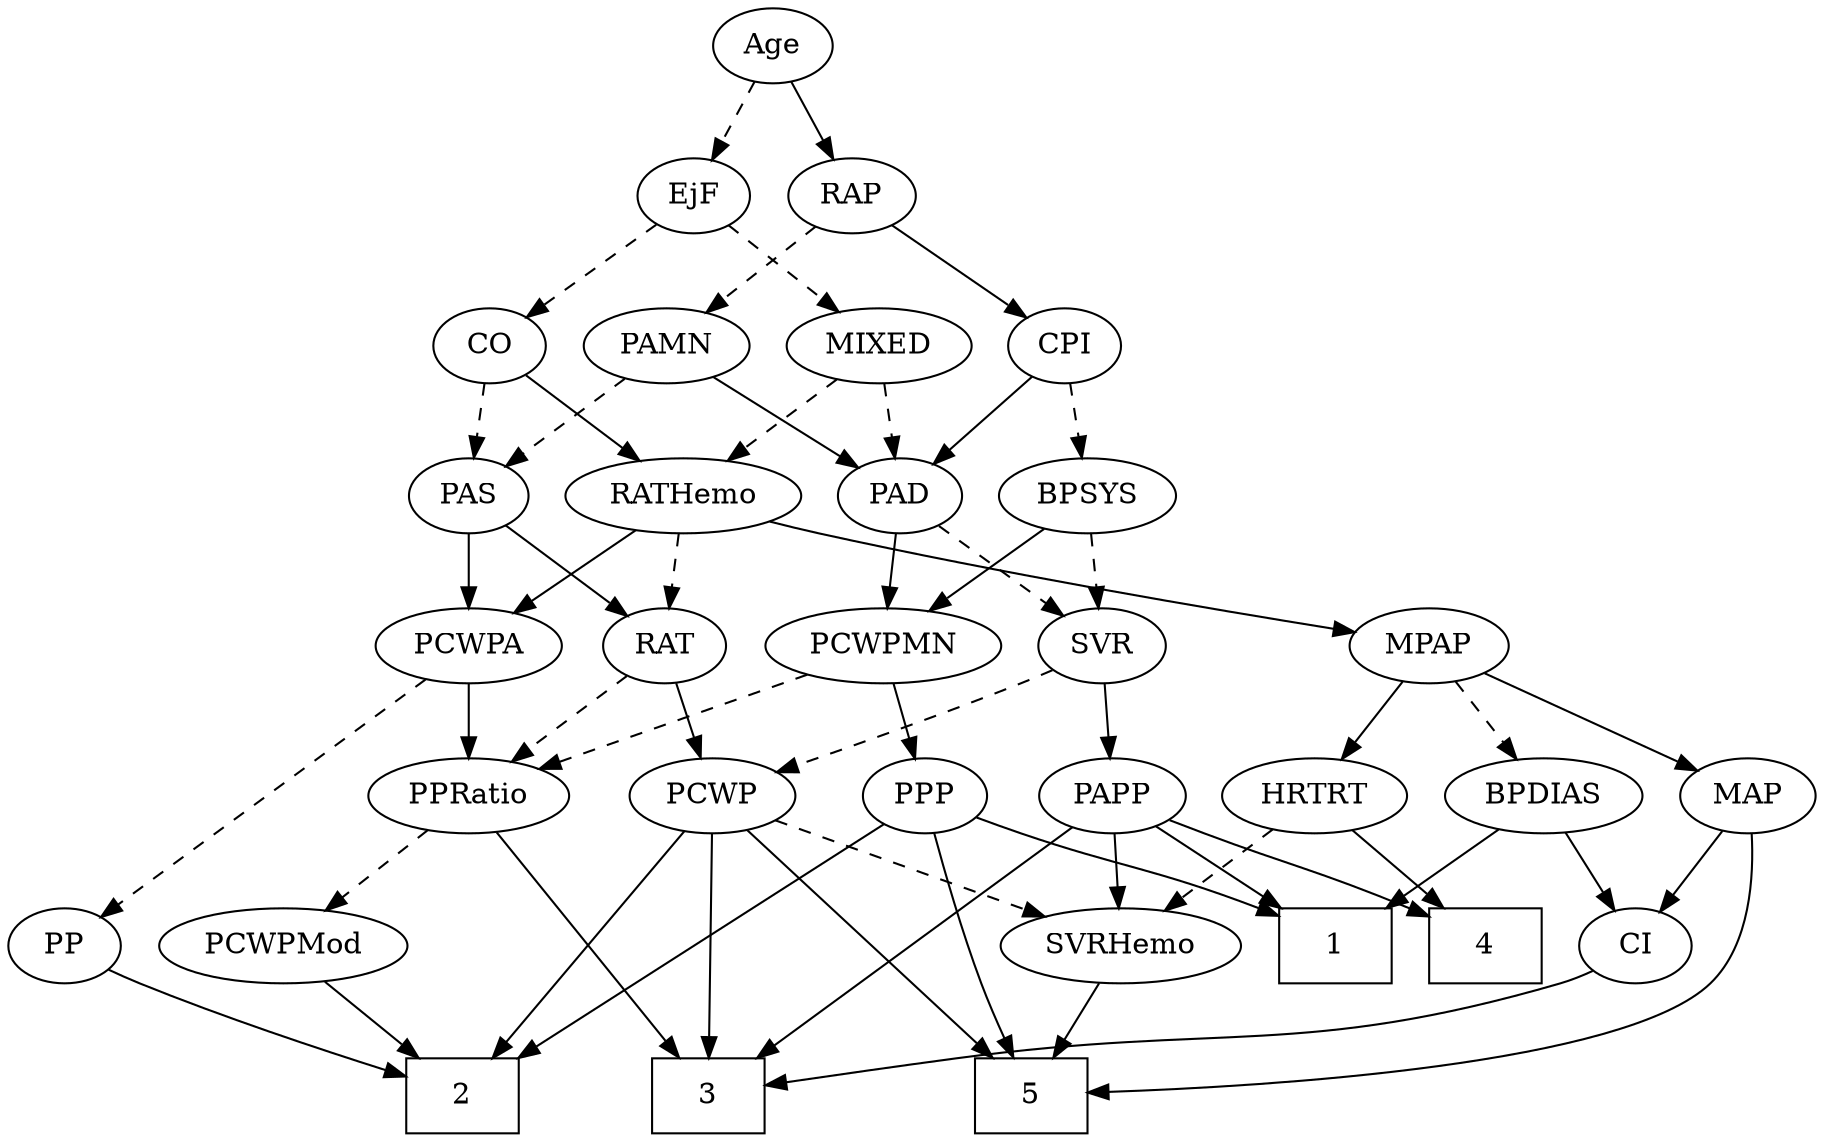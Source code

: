 strict digraph {
	graph [bb="0,0,838.55,540"];
	node [label="\N"];
	1	[height=0.5,
		pos="639,90",
		shape=box,
		width=0.75];
	2	[height=0.5,
		pos="164,18",
		shape=box,
		width=0.75];
	3	[height=0.5,
		pos="337,18",
		shape=box,
		width=0.75];
	4	[height=0.5,
		pos="567,90",
		shape=box,
		width=0.75];
	5	[height=0.5,
		pos="583,18",
		shape=box,
		width=0.75];
	Age	[height=0.5,
		pos="412,522",
		width=0.75];
	EjF	[height=0.5,
		pos="376,450",
		width=0.75];
	Age -> EjF	[pos="e,384.3,467.15 403.65,504.76 399.29,496.28 393.85,485.71 388.96,476.2",
		style=dashed];
	RAP	[height=0.5,
		pos="449,450",
		width=0.77632];
	Age -> RAP	[pos="e,440.46,467.15 420.58,504.76 425.06,496.28 430.65,485.71 435.68,476.2",
		style=solid];
	MIXED	[height=0.5,
		pos="460,378",
		width=1.1193];
	EjF -> MIXED	[pos="e,441.81,394.16 392.2,435.5 404.07,425.61 420.44,411.96 434.12,400.56",
		style=dashed];
	CO	[height=0.5,
		pos="284,378",
		width=0.75];
	EjF -> CO	[pos="e,301.23,392.11 358.7,435.83 344.82,425.27 325.14,410.3 309.46,398.37",
		style=dashed];
	PAMN	[height=0.5,
		pos="365,378",
		width=1.011];
	RAP -> PAMN	[pos="e,382.72,393.77 432.4,435.17 420.53,425.27 404.3,411.75 390.75,400.46",
		style=dashed];
	CPI	[height=0.5,
		pos="545,378",
		width=0.75];
	RAP -> CPI	[pos="e,527.35,391.87 467.06,435.83 481.76,425.11 502.72,409.83 519.2,397.82",
		style=solid];
	PAD	[height=0.5,
		pos="468,306",
		width=0.79437];
	MIXED -> PAD	[pos="e,466.05,324.1 461.98,359.7 462.86,351.98 463.92,342.71 464.9,334.11",
		style=dashed];
	RATHemo	[height=0.5,
		pos="372,306",
		width=1.3721];
	MIXED -> RATHemo	[pos="e,391.67,322.64 440.91,361.81 428.85,352.22 413.07,339.67 399.66,329",
		style=dashed];
	MPAP	[height=0.5,
		pos="686,234",
		width=0.97491];
	BPDIAS	[height=0.5,
		pos="717,162",
		width=1.1735];
	MPAP -> BPDIAS	[pos="e,709.56,179.79 693.5,216.05 697.08,207.97 701.45,198.12 705.44,189.11",
		style=dashed];
	MAP	[height=0.5,
		pos="808,162",
		width=0.84854];
	MPAP -> MAP	[pos="e,786.69,175.23 708.66,220 728.2,208.79 756.56,192.52 777.98,180.23",
		style=solid];
	HRTRT	[height=0.5,
		pos="545,162",
		width=1.1013];
	MPAP -> HRTRT	[pos="e,570.83,175.82 661.76,220.97 639.18,209.76 605.26,192.92 579.79,180.27",
		style=solid];
	BPSYS	[height=0.5,
		pos="552,306",
		width=1.0471];
	SVR	[height=0.5,
		pos="456,234",
		width=0.77632];
	BPSYS -> SVR	[pos="e,473.92,248.07 532.11,290.5 517.65,279.95 497.94,265.58 482.2,254.1",
		style=dashed];
	PCWPMN	[height=0.5,
		pos="552,234",
		width=1.3902];
	BPSYS -> PCWPMN	[pos="e,552,252.1 552,287.7 552,279.98 552,270.71 552,262.11",
		style=solid];
	PAD -> SVR	[pos="e,458.96,252.28 465.1,288.05 463.77,280.35 462.18,271.03 460.69,262.36",
		style=dashed];
	PAD -> PCWPMN	[pos="e,533.09,250.76 484.6,291.17 496.16,281.54 511.83,268.47 525.16,257.37",
		style=solid];
	PAS	[height=0.5,
		pos="278,306",
		width=0.75];
	CO -> PAS	[pos="e,279.47,324.1 282.52,359.7 281.86,351.98 281.06,342.71 280.32,334.11",
		style=dashed];
	CO -> RATHemo	[pos="e,352.32,322.65 300.97,363.5 313.24,353.74 330.1,340.33 344.31,329.02",
		style=solid];
	RAT	[height=0.5,
		pos="368,234",
		width=0.75827];
	PAS -> RAT	[pos="e,350.84,248.35 294.93,291.83 308.42,281.34 327.51,266.49 342.8,254.6",
		style=solid];
	PCWPA	[height=0.5,
		pos="278,234",
		width=1.1555];
	PAS -> PCWPA	[pos="e,278,252.1 278,287.7 278,279.98 278,270.71 278,262.11",
		style=solid];
	PAMN -> PAD	[pos="e,449.27,319.73 385.84,362.83 401.66,352.08 423.55,337.21 440.75,325.52",
		style=solid];
	PAMN -> PAS	[pos="e,294.66,320.4 346.55,362.15 333.71,351.82 316.45,337.93 302.46,326.68",
		style=dashed];
	RATHemo -> MPAP	[pos="e,654.66,242.3 408.38,293.8 415.51,291.76 422.97,289.73 430,288 509.66,268.45 530.78,269.07 611,252 622,249.66 633.88,247.02 644.87,\
244.53",
		style=solid];
	RATHemo -> RAT	[pos="e,368.98,252.1 371.01,287.7 370.57,279.98 370.04,270.71 369.55,262.11",
		style=dashed];
	RATHemo -> PCWPA	[pos="e,298.16,250.01 351.14,289.46 337.94,279.63 320.7,266.8 306.27,256.06",
		style=solid];
	CPI -> BPSYS	[pos="e,550.29,324.1 546.73,359.7 547.5,351.98 548.43,342.71 549.29,334.11",
		style=dashed];
	CPI -> PAD	[pos="e,483.56,321.14 529.42,362.83 518.46,352.87 503.61,339.37 491.25,328.14",
		style=solid];
	PPRatio	[height=0.5,
		pos="278,162",
		width=1.1013];
	RAT -> PPRatio	[pos="e,297.03,177.8 351.07,219.83 338.1,209.74 319.94,195.62 304.97,183.98",
		style=dashed];
	PCWP	[height=0.5,
		pos="371,162",
		width=0.97491];
	RAT -> PCWP	[pos="e,370.27,180.1 368.74,215.7 369.07,207.98 369.47,198.71 369.84,190.11",
		style=solid];
	SVR -> PCWP	[pos="e,388.93,177.77 439.21,219.17 427.07,209.18 410.46,195.5 396.67,184.14",
		style=dashed];
	PAPP	[height=0.5,
		pos="456,162",
		width=0.88464];
	SVR -> PAPP	[pos="e,456,180.1 456,215.7 456,207.98 456,198.71 456,190.11",
		style=solid];
	PCWPMod	[height=0.5,
		pos="124,90",
		width=1.4443];
	PCWPMod -> 2	[pos="e,154.13,36.275 133.68,72.055 138.28,64.007 143.88,54.205 149.01,45.226",
		style=solid];
	PP	[height=0.5,
		pos="27,90",
		width=0.75];
	PCWPA -> PP	[pos="e,47.002,102.32 253.48,219.13 206.89,192.77 105.81,135.58 55.971,107.39",
		style=dashed];
	PCWPA -> PPRatio	[pos="e,278,180.1 278,215.7 278,207.98 278,198.71 278,190.11",
		style=solid];
	PPP	[height=0.5,
		pos="630,162",
		width=0.75];
	PCWPMN -> PPP	[pos="e,614.48,176.93 569.7,217.12 580.66,207.28 594.85,194.55 606.71,183.9",
		style=solid];
	PCWPMN -> PPRatio	[pos="e,307.88,174.01 514.65,221.83 507.49,219.8 500.03,217.77 493,216 419.8,197.54 399.68,200.41 327,180 323.88,179.12 320.67,178.16 \
317.45,177.14",
		style=dashed];
	SVRHemo	[height=0.5,
		pos="472,90",
		width=1.3902];
	SVRHemo -> 5	[pos="e,555.71,36.209 495.81,73.983 510.78,64.541 530.38,52.182 547.21,41.573",
		style=solid];
	BPDIAS -> 1	[pos="e,658.18,108.21 699.69,145.46 689.7,136.5 676.92,125.03 665.67,114.93",
		style=solid];
	CI	[height=0.5,
		pos="749,90",
		width=0.75];
	BPDIAS -> CI	[pos="e,741.55,107.31 724.75,144.05 728.54,135.77 733.17,125.62 737.38,116.42",
		style=solid];
	MAP -> 5	[pos="e,610.07,18.004 808.43,143.77 807.96,123.77 804.04,91.106 785,72 741.17,28.01 665.57,19.158 620.33,18.118",
		style=solid];
	MAP -> CI	[pos="e,761.65,106.01 794.91,145.46 787.08,136.18 777.01,124.23 768.29,113.88",
		style=solid];
	PP -> 2	[pos="e,136.85,32.873 47.807,78.369 69.007,67.536 102.31,50.522 127.83,37.48",
		style=solid];
	PPP -> 1	[pos="e,636.78,108.28 632.18,144.05 633.17,136.35 634.37,127.03 635.48,118.36",
		style=solid];
	PPP -> 2	[pos="e,191.21,30.219 609.41,150.22 604.46,147.93 599.12,145.69 594,144 516.11,118.3 492.05,129.86 413,108 336.01,86.707 248.64,53.24 \
200.57,33.987",
		style=solid];
	PPP -> 5	[pos="e,610.14,26.423 645.85,147.18 664.17,129.46 689.99,97.933 675,72 663.11,51.428 639.87,38.135 619.72,30.007",
		style=solid];
	PPRatio -> 3	[pos="e,329.83,36.268 285,144.15 295.1,119.84 313.87,74.66 325.88,45.753",
		style=solid];
	PPRatio -> PCWPMod	[pos="e,154.33,104.79 250.82,148.65 226.65,137.66 190.99,121.45 163.63,109.01",
		style=dashed];
	PCWP -> 2	[pos="e,172.27,36.123 343.57,150.31 338.09,148.2 332.37,146.01 327,144 283.16,127.56 265.33,136.26 228,108 205.86,91.239 188.17,64.676 \
177.05,44.927",
		style=solid];
	PCWP -> 3	[pos="e,335.76,36.1 359.56,144.65 353.17,134.57 345.75,121.11 342,108 336.23,87.82 335.17,64.043 335.45,46.144",
		style=solid];
	PCWP -> 5	[pos="e,555.91,20.797 374.62,144.07 379.76,124.06 391.09,91.065 413,72 450.63,39.261 508.35,26.737 545.89,21.952",
		style=solid];
	PCWP -> SVRHemo	[pos="e,449.98,106.26 390.95,147.17 405.45,137.13 425.31,123.36 441.75,111.97",
		style=dashed];
	CI -> 3	[pos="e,364.28,22.614 724.09,82.817 709.78,79.381 691.44,75.173 675,72 566.39,51.036 436.93,32.526 374.43,23.993",
		style=solid];
	PAPP -> 1	[pos="e,611.63,104.33 480.42,150.27 485.54,148.12 490.92,145.93 496,144 540.06,127.25 554.69,126.74 602.05,108.16",
		style=solid];
	PAPP -> 3	[pos="e,351.42,36.21 443.04,145.53 422.56,121.09 382.51,73.306 357.92,43.963",
		style=solid];
	PAPP -> 4	[pos="e,539.79,108.16 476.62,148 491.92,138.35 513.17,124.95 531.22,113.56",
		style=solid];
	PAPP -> SVRHemo	[pos="e,468.05,108.28 459.87,144.05 461.65,136.26 463.81,126.82 465.81,118.08",
		style=solid];
	HRTRT -> 4	[pos="e,561.57,108.28 550.33,144.05 552.78,136.26 555.74,126.82 558.49,118.08",
		style=solid];
	HRTRT -> SVRHemo	[pos="e,488.66,106.98 528.8,145.46 519.2,136.26 506.85,124.42 496.13,114.13",
		style=dashed];
}
